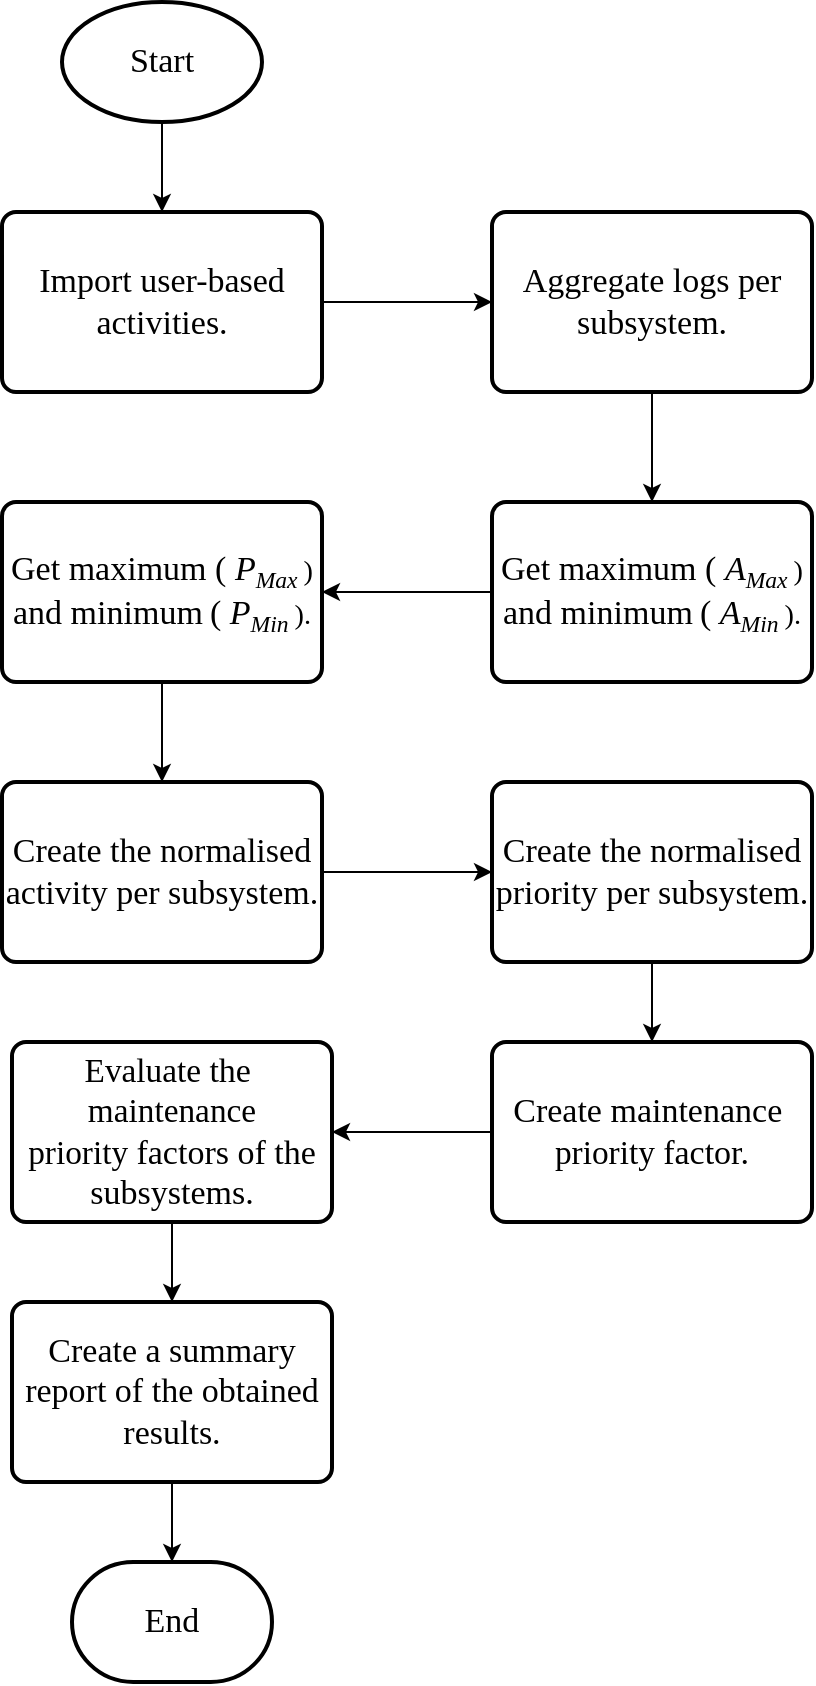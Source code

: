 <mxfile version="20.3.0" type="device"><diagram id="aup2Fgcph3yYs3ryoIUO" name="Page-1"><mxGraphModel dx="572" dy="865" grid="1" gridSize="10" guides="1" tooltips="1" connect="1" arrows="1" fold="1" page="1" pageScale="1" pageWidth="850" pageHeight="1100" math="0" shadow="0"><root><mxCell id="0"/><mxCell id="1" parent="0"/><mxCell id="BcKADKLf8Ozt_4PdMoAA-12" style="edgeStyle=orthogonalEdgeStyle;rounded=0;orthogonalLoop=1;jettySize=auto;html=1;entryX=0.5;entryY=0;entryDx=0;entryDy=0;" parent="1" source="BcKADKLf8Ozt_4PdMoAA-1" target="BcKADKLf8Ozt_4PdMoAA-2" edge="1"><mxGeometry relative="1" as="geometry"/></mxCell><mxCell id="BcKADKLf8Ozt_4PdMoAA-1" value="Start" style="strokeWidth=2;html=1;shape=mxgraph.flowchart.start_1;whiteSpace=wrap;fontFamily=Times New Roman;fillColor=none;fontSize=17;" parent="1" vertex="1"><mxGeometry x="1225" y="50" width="100" height="60" as="geometry"/></mxCell><mxCell id="8SBhlytzPyLPJLM9iZ-j-1" style="edgeStyle=orthogonalEdgeStyle;rounded=0;orthogonalLoop=1;jettySize=auto;html=1;exitX=1;exitY=0.5;exitDx=0;exitDy=0;entryX=0;entryY=0.5;entryDx=0;entryDy=0;" parent="1" source="BcKADKLf8Ozt_4PdMoAA-2" target="BcKADKLf8Ozt_4PdMoAA-3" edge="1"><mxGeometry relative="1" as="geometry"/></mxCell><mxCell id="BcKADKLf8Ozt_4PdMoAA-2" value="Import user-based activities." style="rounded=1;whiteSpace=wrap;html=1;absoluteArcSize=1;arcSize=14;strokeWidth=2;fontFamily=Times New Roman;fillColor=none;fontSize=17;" parent="1" vertex="1"><mxGeometry x="1195" y="155" width="160" height="90" as="geometry"/></mxCell><mxCell id="BcKADKLf8Ozt_4PdMoAA-14" style="edgeStyle=orthogonalEdgeStyle;rounded=0;orthogonalLoop=1;jettySize=auto;html=1;exitX=0.5;exitY=1;exitDx=0;exitDy=0;entryX=0.5;entryY=0;entryDx=0;entryDy=0;" parent="1" source="BcKADKLf8Ozt_4PdMoAA-3" target="BcKADKLf8Ozt_4PdMoAA-8" edge="1"><mxGeometry relative="1" as="geometry"/></mxCell><mxCell id="BcKADKLf8Ozt_4PdMoAA-3" value="Aggregate logs per subsystem." style="rounded=1;whiteSpace=wrap;html=1;absoluteArcSize=1;arcSize=14;strokeWidth=2;fontFamily=Times New Roman;fillColor=none;fontSize=17;" parent="1" vertex="1"><mxGeometry x="1440" y="155" width="160" height="90" as="geometry"/></mxCell><mxCell id="BcKADKLf8Ozt_4PdMoAA-6" value="End" style="strokeWidth=2;html=1;shape=mxgraph.flowchart.terminator;whiteSpace=wrap;fillColor=none;fontFamily=Times New Roman;fontSize=17;" parent="1" vertex="1"><mxGeometry x="1230" y="830" width="100" height="60" as="geometry"/></mxCell><mxCell id="8SBhlytzPyLPJLM9iZ-j-2" style="edgeStyle=orthogonalEdgeStyle;rounded=0;orthogonalLoop=1;jettySize=auto;html=1;entryX=1;entryY=0.5;entryDx=0;entryDy=0;" parent="1" source="BcKADKLf8Ozt_4PdMoAA-8" target="BcKADKLf8Ozt_4PdMoAA-9" edge="1"><mxGeometry relative="1" as="geometry"/></mxCell><mxCell id="BcKADKLf8Ozt_4PdMoAA-8" value="Get maximum (&amp;nbsp;&lt;i&gt;A&lt;/i&gt;&lt;span style=&quot;font-size: 14.167px;&quot;&gt;&lt;sub style=&quot;font-style: italic;&quot;&gt;Max&amp;nbsp;&lt;/sub&gt;) &lt;/span&gt;&lt;font style=&quot;font-size: 17px;&quot;&gt;and minimum&lt;/font&gt;&lt;span style=&quot;font-size: 14.167px;&quot;&gt;&amp;nbsp;&lt;/span&gt;(&amp;nbsp;&lt;i&gt;A&lt;/i&gt;&lt;span style=&quot;font-size: 14.167px;&quot;&gt;&lt;sub style=&quot;font-style: italic;&quot;&gt;Min&amp;nbsp;&lt;/sub&gt;).&lt;/span&gt;&lt;span style=&quot;font-size: 14.167px;&quot;&gt;&lt;br&gt;&lt;/span&gt;" style="rounded=1;whiteSpace=wrap;html=1;absoluteArcSize=1;arcSize=14;strokeWidth=2;fontFamily=Times New Roman;fillColor=none;fontSize=17;" parent="1" vertex="1"><mxGeometry x="1440" y="300" width="160" height="90" as="geometry"/></mxCell><mxCell id="tggIS8Aht-rXsg_ciUJe-5" style="edgeStyle=orthogonalEdgeStyle;rounded=0;orthogonalLoop=1;jettySize=auto;html=1;exitX=0.5;exitY=1;exitDx=0;exitDy=0;" parent="1" source="BcKADKLf8Ozt_4PdMoAA-9" target="tggIS8Aht-rXsg_ciUJe-1" edge="1"><mxGeometry relative="1" as="geometry"/></mxCell><mxCell id="BcKADKLf8Ozt_4PdMoAA-9" value="Get maximum (&amp;nbsp;&lt;i&gt;P&lt;/i&gt;&lt;span style=&quot;font-size: 14.167px;&quot;&gt;&lt;sub style=&quot;font-style: italic;&quot;&gt;Max&amp;nbsp;&lt;/sub&gt;) &lt;/span&gt;&lt;font style=&quot;font-size: 17px;&quot;&gt;and minimum&lt;/font&gt;&lt;span style=&quot;font-size: 14.167px;&quot;&gt;&amp;nbsp;&lt;/span&gt;(&amp;nbsp;&lt;i&gt;P&lt;/i&gt;&lt;span style=&quot;font-size: 14.167px;&quot;&gt;&lt;sub style=&quot;font-style: italic;&quot;&gt;Min&amp;nbsp;&lt;/sub&gt;).&lt;/span&gt;" style="rounded=1;whiteSpace=wrap;html=1;absoluteArcSize=1;arcSize=14;strokeWidth=2;fontFamily=Times New Roman;fillColor=none;fontSize=17;" parent="1" vertex="1"><mxGeometry x="1195" y="300" width="160" height="90" as="geometry"/></mxCell><mxCell id="tggIS8Aht-rXsg_ciUJe-6" style="edgeStyle=orthogonalEdgeStyle;rounded=0;orthogonalLoop=1;jettySize=auto;html=1;exitX=1;exitY=0.5;exitDx=0;exitDy=0;entryX=0;entryY=0.5;entryDx=0;entryDy=0;" parent="1" source="tggIS8Aht-rXsg_ciUJe-1" target="tggIS8Aht-rXsg_ciUJe-2" edge="1"><mxGeometry relative="1" as="geometry"/></mxCell><mxCell id="tggIS8Aht-rXsg_ciUJe-1" value="Create the normalised activity per subsystem." style="rounded=1;whiteSpace=wrap;html=1;absoluteArcSize=1;arcSize=14;strokeWidth=2;fontFamily=Times New Roman;fillColor=none;fontSize=17;" parent="1" vertex="1"><mxGeometry x="1195" y="440" width="160" height="90" as="geometry"/></mxCell><mxCell id="tggIS8Aht-rXsg_ciUJe-7" style="edgeStyle=orthogonalEdgeStyle;rounded=0;orthogonalLoop=1;jettySize=auto;html=1;exitX=0.5;exitY=1;exitDx=0;exitDy=0;entryX=0.5;entryY=0;entryDx=0;entryDy=0;" parent="1" source="tggIS8Aht-rXsg_ciUJe-2" target="tggIS8Aht-rXsg_ciUJe-3" edge="1"><mxGeometry relative="1" as="geometry"/></mxCell><mxCell id="tggIS8Aht-rXsg_ciUJe-2" value="Create the normalised priority per subsystem." style="rounded=1;whiteSpace=wrap;html=1;absoluteArcSize=1;arcSize=14;strokeWidth=2;fontFamily=Times New Roman;fillColor=none;fontSize=17;" parent="1" vertex="1"><mxGeometry x="1440" y="440" width="160" height="90" as="geometry"/></mxCell><mxCell id="tggIS8Aht-rXsg_ciUJe-8" style="edgeStyle=orthogonalEdgeStyle;rounded=0;orthogonalLoop=1;jettySize=auto;html=1;exitX=0;exitY=0.5;exitDx=0;exitDy=0;entryX=1;entryY=0.5;entryDx=0;entryDy=0;" parent="1" source="tggIS8Aht-rXsg_ciUJe-3" target="tggIS8Aht-rXsg_ciUJe-4" edge="1"><mxGeometry relative="1" as="geometry"/></mxCell><mxCell id="tggIS8Aht-rXsg_ciUJe-3" value="Create maintenance&amp;nbsp;&lt;br&gt;&lt;span style=&quot;font-size: 12.5pt; line-height: 107%; font-family: &amp;quot;Times New Roman&amp;quot;, serif;&quot;&gt;priority&amp;nbsp;&lt;/span&gt;factor." style="rounded=1;whiteSpace=wrap;html=1;absoluteArcSize=1;arcSize=14;strokeWidth=2;fontFamily=Times New Roman;fillColor=none;fontSize=17;" parent="1" vertex="1"><mxGeometry x="1440" y="570" width="160" height="90" as="geometry"/></mxCell><mxCell id="k4cq0pgDL_QvaJpQlGPQ-2" style="edgeStyle=orthogonalEdgeStyle;rounded=0;orthogonalLoop=1;jettySize=auto;html=1;exitX=0.5;exitY=1;exitDx=0;exitDy=0;entryX=0.5;entryY=0;entryDx=0;entryDy=0;" parent="1" source="tggIS8Aht-rXsg_ciUJe-4" target="k4cq0pgDL_QvaJpQlGPQ-1" edge="1"><mxGeometry relative="1" as="geometry"/></mxCell><mxCell id="tggIS8Aht-rXsg_ciUJe-4" value="&lt;span style=&quot;font-size: 12.5pt; line-height: 107%; font-family: &amp;quot;Times New Roman&amp;quot;, serif;&quot;&gt;Evaluate&amp;nbsp;&lt;/span&gt;the&amp;nbsp;&lt;br&gt;&lt;span style=&quot;font-family: &amp;quot;Times New Roman&amp;quot;, serif; font-size: 12.5pt; text-align: left; text-indent: 0cm; background-color: initial;&quot;&gt;maintenance priority&amp;nbsp;&lt;/span&gt;factors of the subsystems." style="rounded=1;whiteSpace=wrap;html=1;absoluteArcSize=1;arcSize=14;strokeWidth=2;fontFamily=Times New Roman;fillColor=none;fontSize=17;" parent="1" vertex="1"><mxGeometry x="1200" y="570" width="160" height="90" as="geometry"/></mxCell><mxCell id="k4cq0pgDL_QvaJpQlGPQ-3" style="edgeStyle=orthogonalEdgeStyle;rounded=0;orthogonalLoop=1;jettySize=auto;html=1;exitX=0.5;exitY=1;exitDx=0;exitDy=0;entryX=0.5;entryY=0;entryDx=0;entryDy=0;entryPerimeter=0;" parent="1" source="k4cq0pgDL_QvaJpQlGPQ-1" target="BcKADKLf8Ozt_4PdMoAA-6" edge="1"><mxGeometry relative="1" as="geometry"/></mxCell><mxCell id="k4cq0pgDL_QvaJpQlGPQ-1" value="Create a summary report of the obtained results." style="rounded=1;whiteSpace=wrap;html=1;absoluteArcSize=1;arcSize=14;strokeWidth=2;fontFamily=Times New Roman;fillColor=none;fontSize=17;" parent="1" vertex="1"><mxGeometry x="1200" y="700" width="160" height="90" as="geometry"/></mxCell></root></mxGraphModel></diagram></mxfile>